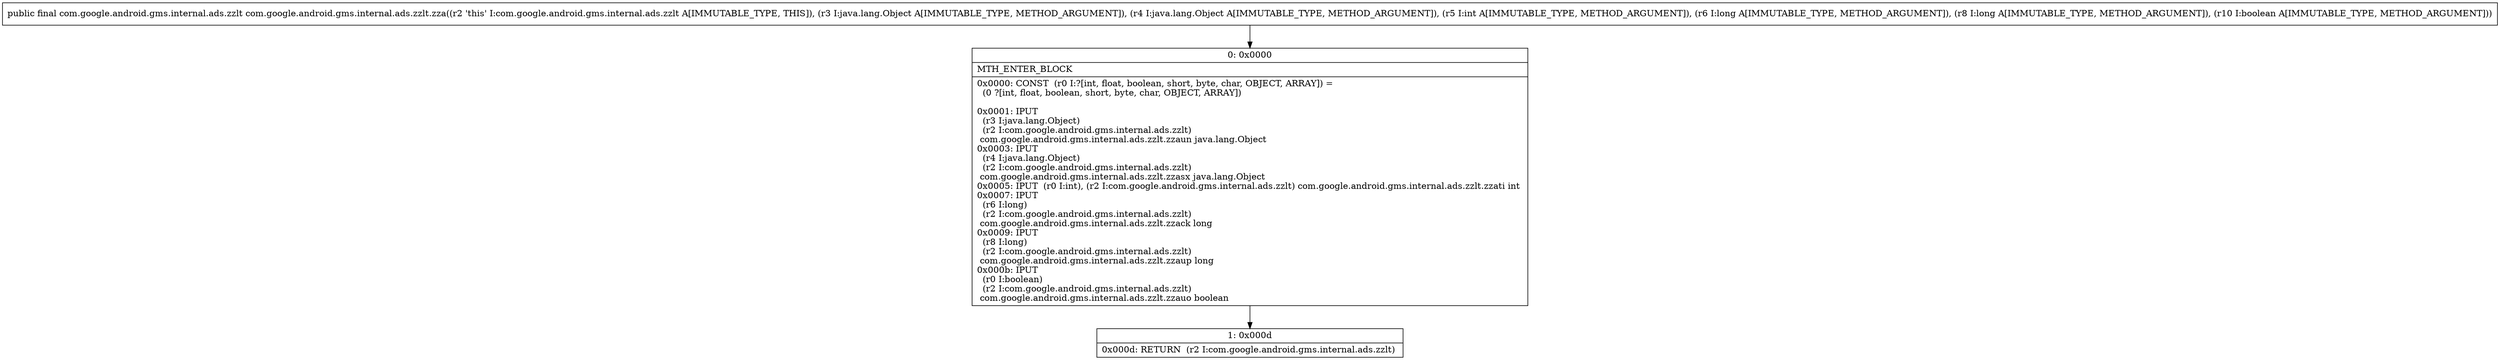digraph "CFG forcom.google.android.gms.internal.ads.zzlt.zza(Ljava\/lang\/Object;Ljava\/lang\/Object;IJJZ)Lcom\/google\/android\/gms\/internal\/ads\/zzlt;" {
Node_0 [shape=record,label="{0\:\ 0x0000|MTH_ENTER_BLOCK\l|0x0000: CONST  (r0 I:?[int, float, boolean, short, byte, char, OBJECT, ARRAY]) = \l  (0 ?[int, float, boolean, short, byte, char, OBJECT, ARRAY])\l \l0x0001: IPUT  \l  (r3 I:java.lang.Object)\l  (r2 I:com.google.android.gms.internal.ads.zzlt)\l com.google.android.gms.internal.ads.zzlt.zzaun java.lang.Object \l0x0003: IPUT  \l  (r4 I:java.lang.Object)\l  (r2 I:com.google.android.gms.internal.ads.zzlt)\l com.google.android.gms.internal.ads.zzlt.zzasx java.lang.Object \l0x0005: IPUT  (r0 I:int), (r2 I:com.google.android.gms.internal.ads.zzlt) com.google.android.gms.internal.ads.zzlt.zzati int \l0x0007: IPUT  \l  (r6 I:long)\l  (r2 I:com.google.android.gms.internal.ads.zzlt)\l com.google.android.gms.internal.ads.zzlt.zzack long \l0x0009: IPUT  \l  (r8 I:long)\l  (r2 I:com.google.android.gms.internal.ads.zzlt)\l com.google.android.gms.internal.ads.zzlt.zzaup long \l0x000b: IPUT  \l  (r0 I:boolean)\l  (r2 I:com.google.android.gms.internal.ads.zzlt)\l com.google.android.gms.internal.ads.zzlt.zzauo boolean \l}"];
Node_1 [shape=record,label="{1\:\ 0x000d|0x000d: RETURN  (r2 I:com.google.android.gms.internal.ads.zzlt) \l}"];
MethodNode[shape=record,label="{public final com.google.android.gms.internal.ads.zzlt com.google.android.gms.internal.ads.zzlt.zza((r2 'this' I:com.google.android.gms.internal.ads.zzlt A[IMMUTABLE_TYPE, THIS]), (r3 I:java.lang.Object A[IMMUTABLE_TYPE, METHOD_ARGUMENT]), (r4 I:java.lang.Object A[IMMUTABLE_TYPE, METHOD_ARGUMENT]), (r5 I:int A[IMMUTABLE_TYPE, METHOD_ARGUMENT]), (r6 I:long A[IMMUTABLE_TYPE, METHOD_ARGUMENT]), (r8 I:long A[IMMUTABLE_TYPE, METHOD_ARGUMENT]), (r10 I:boolean A[IMMUTABLE_TYPE, METHOD_ARGUMENT])) }"];
MethodNode -> Node_0;
Node_0 -> Node_1;
}

